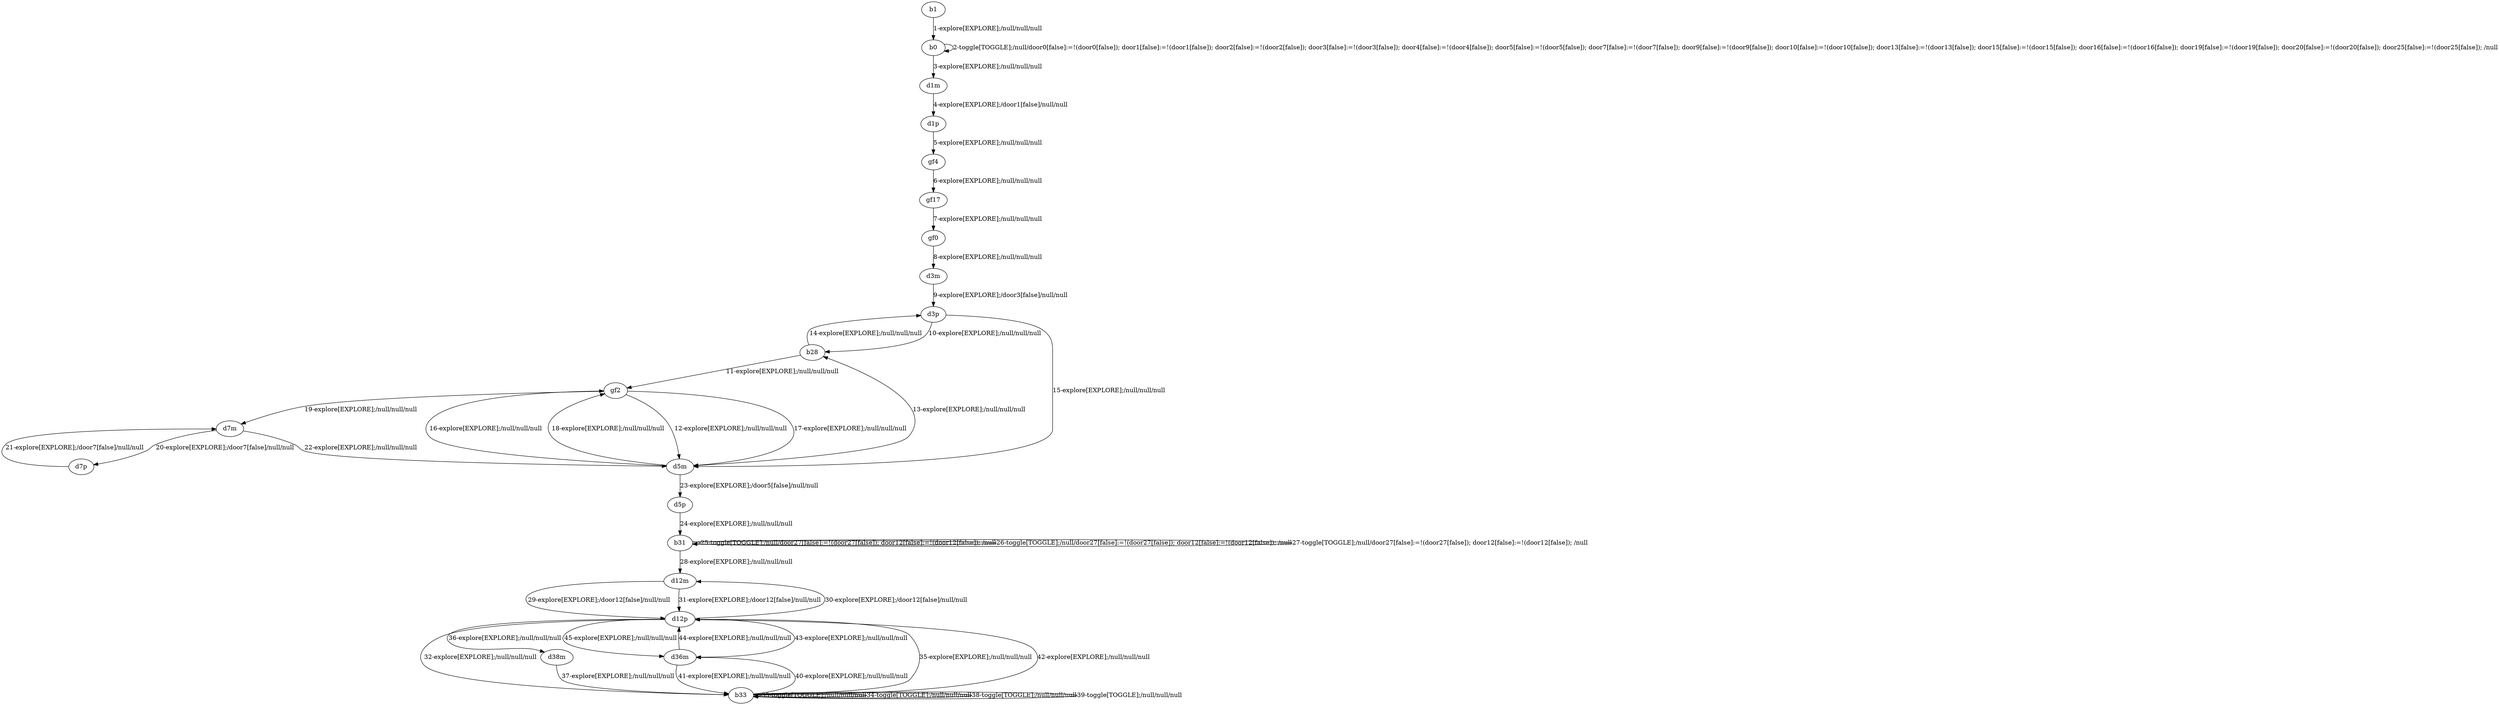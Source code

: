 # Total number of goals covered by this test: 1
# d36m --> d12p

digraph g {
"b1" -> "b0" [label = "1-explore[EXPLORE];/null/null/null"];
"b0" -> "b0" [label = "2-toggle[TOGGLE];/null/door0[false]:=!(door0[false]); door1[false]:=!(door1[false]); door2[false]:=!(door2[false]); door3[false]:=!(door3[false]); door4[false]:=!(door4[false]); door5[false]:=!(door5[false]); door7[false]:=!(door7[false]); door9[false]:=!(door9[false]); door10[false]:=!(door10[false]); door13[false]:=!(door13[false]); door15[false]:=!(door15[false]); door16[false]:=!(door16[false]); door19[false]:=!(door19[false]); door20[false]:=!(door20[false]); door25[false]:=!(door25[false]); /null"];
"b0" -> "d1m" [label = "3-explore[EXPLORE];/null/null/null"];
"d1m" -> "d1p" [label = "4-explore[EXPLORE];/door1[false]/null/null"];
"d1p" -> "gf4" [label = "5-explore[EXPLORE];/null/null/null"];
"gf4" -> "gf17" [label = "6-explore[EXPLORE];/null/null/null"];
"gf17" -> "gf0" [label = "7-explore[EXPLORE];/null/null/null"];
"gf0" -> "d3m" [label = "8-explore[EXPLORE];/null/null/null"];
"d3m" -> "d3p" [label = "9-explore[EXPLORE];/door3[false]/null/null"];
"d3p" -> "b28" [label = "10-explore[EXPLORE];/null/null/null"];
"b28" -> "gf2" [label = "11-explore[EXPLORE];/null/null/null"];
"gf2" -> "d5m" [label = "12-explore[EXPLORE];/null/null/null"];
"d5m" -> "b28" [label = "13-explore[EXPLORE];/null/null/null"];
"b28" -> "d3p" [label = "14-explore[EXPLORE];/null/null/null"];
"d3p" -> "d5m" [label = "15-explore[EXPLORE];/null/null/null"];
"d5m" -> "gf2" [label = "16-explore[EXPLORE];/null/null/null"];
"gf2" -> "d5m" [label = "17-explore[EXPLORE];/null/null/null"];
"d5m" -> "gf2" [label = "18-explore[EXPLORE];/null/null/null"];
"gf2" -> "d7m" [label = "19-explore[EXPLORE];/null/null/null"];
"d7m" -> "d7p" [label = "20-explore[EXPLORE];/door7[false]/null/null"];
"d7p" -> "d7m" [label = "21-explore[EXPLORE];/door7[false]/null/null"];
"d7m" -> "d5m" [label = "22-explore[EXPLORE];/null/null/null"];
"d5m" -> "d5p" [label = "23-explore[EXPLORE];/door5[false]/null/null"];
"d5p" -> "b31" [label = "24-explore[EXPLORE];/null/null/null"];
"b31" -> "b31" [label = "25-toggle[TOGGLE];/null/door27[false]:=!(door27[false]); door12[false]:=!(door12[false]); /null"];
"b31" -> "b31" [label = "26-toggle[TOGGLE];/null/door27[false]:=!(door27[false]); door12[false]:=!(door12[false]); /null"];
"b31" -> "b31" [label = "27-toggle[TOGGLE];/null/door27[false]:=!(door27[false]); door12[false]:=!(door12[false]); /null"];
"b31" -> "d12m" [label = "28-explore[EXPLORE];/null/null/null"];
"d12m" -> "d12p" [label = "29-explore[EXPLORE];/door12[false]/null/null"];
"d12p" -> "d12m" [label = "30-explore[EXPLORE];/door12[false]/null/null"];
"d12m" -> "d12p" [label = "31-explore[EXPLORE];/door12[false]/null/null"];
"d12p" -> "b33" [label = "32-explore[EXPLORE];/null/null/null"];
"b33" -> "b33" [label = "33-toggle[TOGGLE];/null/null/null"];
"b33" -> "b33" [label = "34-toggle[TOGGLE];/null/null/null"];
"b33" -> "d12p" [label = "35-explore[EXPLORE];/null/null/null"];
"d12p" -> "d38m" [label = "36-explore[EXPLORE];/null/null/null"];
"d38m" -> "b33" [label = "37-explore[EXPLORE];/null/null/null"];
"b33" -> "b33" [label = "38-toggle[TOGGLE];/null/null/null"];
"b33" -> "b33" [label = "39-toggle[TOGGLE];/null/null/null"];
"b33" -> "d36m" [label = "40-explore[EXPLORE];/null/null/null"];
"d36m" -> "b33" [label = "41-explore[EXPLORE];/null/null/null"];
"b33" -> "d12p" [label = "42-explore[EXPLORE];/null/null/null"];
"d12p" -> "d36m" [label = "43-explore[EXPLORE];/null/null/null"];
"d36m" -> "d12p" [label = "44-explore[EXPLORE];/null/null/null"];
"d12p" -> "d36m" [label = "45-explore[EXPLORE];/null/null/null"];
}